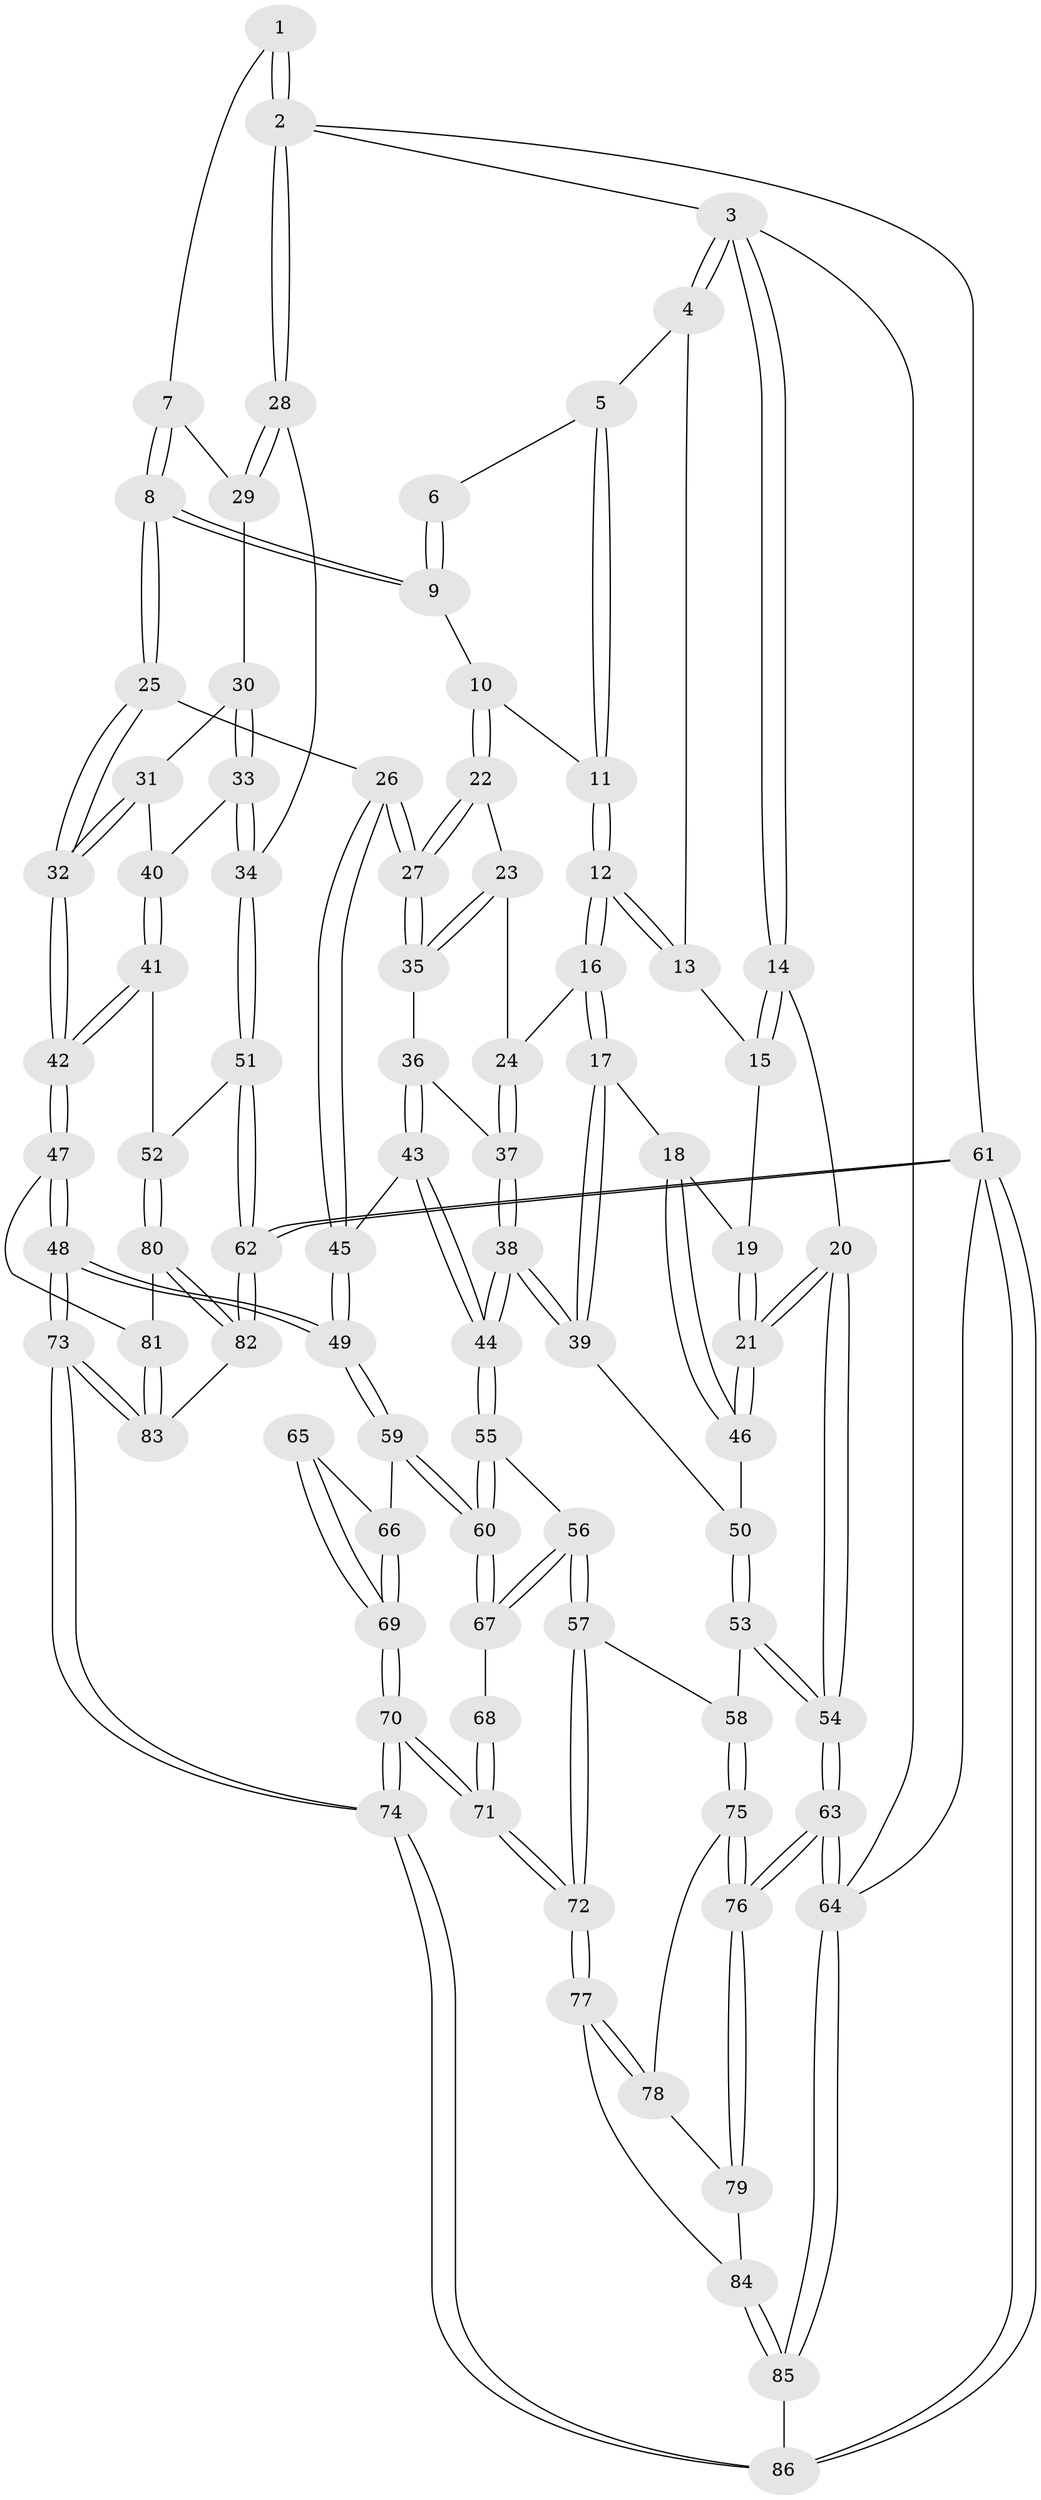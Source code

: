 // Generated by graph-tools (version 1.1) at 2025/27/03/09/25 03:27:14]
// undirected, 86 vertices, 212 edges
graph export_dot {
graph [start="1"]
  node [color=gray90,style=filled];
  1 [pos="+0.9646043448716652+0"];
  2 [pos="+1+0"];
  3 [pos="+0+0"];
  4 [pos="+0.29110675121321566+0"];
  5 [pos="+0.3534308143115391+0"];
  6 [pos="+0.44260960798216786+0"];
  7 [pos="+0.7212438462940883+0.17548736844837406"];
  8 [pos="+0.6810313331477732+0.18623414963989973"];
  9 [pos="+0.5970516810254056+0.1606275263480807"];
  10 [pos="+0.5258717800828919+0.21139283878864074"];
  11 [pos="+0.4743044627846745+0.20919442182168133"];
  12 [pos="+0.32149160409135996+0.22467131678186153"];
  13 [pos="+0.25622596085562815+0.02012056830453154"];
  14 [pos="+0+0.04483283332815622"];
  15 [pos="+0.11156656605623645+0.14148931797993494"];
  16 [pos="+0.31764365047225956+0.24193998253357843"];
  17 [pos="+0.2378573307194689+0.35397167075242797"];
  18 [pos="+0.20874406414803873+0.3456744351320826"];
  19 [pos="+0.09273557066045916+0.22884170251689273"];
  20 [pos="+0+0.3664720557512154"];
  21 [pos="+0+0.36111055422084143"];
  22 [pos="+0.5233542723325812+0.234878727424006"];
  23 [pos="+0.4946260671375685+0.3267478424270222"];
  24 [pos="+0.40497499852044094+0.3163737872881425"];
  25 [pos="+0.6454338712780704+0.3877037595295429"];
  26 [pos="+0.6203683653209058+0.38861392327600347"];
  27 [pos="+0.6125783955767707+0.38712160664204054"];
  28 [pos="+1+0"];
  29 [pos="+0.7560469654258343+0.19819241018563036"];
  30 [pos="+0.7997388065207411+0.23425594506887"];
  31 [pos="+0.7616005561683987+0.3897428437685201"];
  32 [pos="+0.6879930550391026+0.42915190714833246"];
  33 [pos="+1+0.31331595257207073"];
  34 [pos="+1+0.3208260048440927"];
  35 [pos="+0.5185742432432248+0.38600893672662184"];
  36 [pos="+0.509347105253245+0.39563895537561"];
  37 [pos="+0.4221998698971423+0.40712802921303104"];
  38 [pos="+0.3283553178659017+0.4982210800291626"];
  39 [pos="+0.24669373855544874+0.3918285427032281"];
  40 [pos="+0.8380333134462838+0.3985109765026348"];
  41 [pos="+0.8059274896683771+0.634268698697391"];
  42 [pos="+0.7256500258515616+0.6513768173431165"];
  43 [pos="+0.5000095950012481+0.4916780458588729"];
  44 [pos="+0.3287423436902557+0.4997284948436014"];
  45 [pos="+0.5316428514128477+0.5256386581663668"];
  46 [pos="+0.005282187608209496+0.3952120325646197"];
  47 [pos="+0.7060446106570668+0.6688230282428679"];
  48 [pos="+0.6921030562005055+0.677406754252928"];
  49 [pos="+0.57695017848961+0.6237476878284477"];
  50 [pos="+0.11764709619371493+0.5062241235643229"];
  51 [pos="+1+0.5470311113569921"];
  52 [pos="+0.8854882982186562+0.6304637184084743"];
  53 [pos="+0.11086553278281962+0.5911351456700621"];
  54 [pos="+0+0.647113922508489"];
  55 [pos="+0.32568098487519787+0.5378990136464329"];
  56 [pos="+0.29421447584676735+0.6101975620936692"];
  57 [pos="+0.28036391570936176+0.6230257680029152"];
  58 [pos="+0.19416177640593757+0.6451183733858106"];
  59 [pos="+0.5726486407272554+0.6240256403224252"];
  60 [pos="+0.5682179825424636+0.622767324126555"];
  61 [pos="+1+1"];
  62 [pos="+1+1"];
  63 [pos="+0+1"];
  64 [pos="+0+1"];
  65 [pos="+0.3950803183026882+0.6717321965564678"];
  66 [pos="+0.497710489410963+0.6597949325043536"];
  67 [pos="+0.3408440801428674+0.6357100737401781"];
  68 [pos="+0.3862877477269218+0.6659905086673543"];
  69 [pos="+0.42658920910631337+0.7462895504804805"];
  70 [pos="+0.4229671264713019+0.8980059202057422"];
  71 [pos="+0.3613911292293697+0.8739894967888078"];
  72 [pos="+0.3564845160028392+0.8720943851287218"];
  73 [pos="+0.57731258681811+0.9669200658647911"];
  74 [pos="+0.5561139562024154+0.9954791826446412"];
  75 [pos="+0.1781320680676816+0.6889634568938776"];
  76 [pos="+0+0.8881287437505712"];
  77 [pos="+0.32057315166339245+0.8748676826723357"];
  78 [pos="+0.19393490269976743+0.7439632993048833"];
  79 [pos="+0.16651446744324286+0.8427749747259965"];
  80 [pos="+0.9382905149713017+0.8508241178255983"];
  81 [pos="+0.8384292745302765+0.8221606286444435"];
  82 [pos="+1+0.9507037297698254"];
  83 [pos="+0.8506982820358614+0.9242875145727297"];
  84 [pos="+0.28829849870248975+0.8854389592066332"];
  85 [pos="+0+1"];
  86 [pos="+0.5574193843753753+1"];
  1 -- 2;
  1 -- 2;
  1 -- 7;
  2 -- 3;
  2 -- 28;
  2 -- 28;
  2 -- 61;
  3 -- 4;
  3 -- 4;
  3 -- 14;
  3 -- 14;
  3 -- 64;
  4 -- 5;
  4 -- 13;
  5 -- 6;
  5 -- 11;
  5 -- 11;
  6 -- 9;
  6 -- 9;
  7 -- 8;
  7 -- 8;
  7 -- 29;
  8 -- 9;
  8 -- 9;
  8 -- 25;
  8 -- 25;
  9 -- 10;
  10 -- 11;
  10 -- 22;
  10 -- 22;
  11 -- 12;
  11 -- 12;
  12 -- 13;
  12 -- 13;
  12 -- 16;
  12 -- 16;
  13 -- 15;
  14 -- 15;
  14 -- 15;
  14 -- 20;
  15 -- 19;
  16 -- 17;
  16 -- 17;
  16 -- 24;
  17 -- 18;
  17 -- 39;
  17 -- 39;
  18 -- 19;
  18 -- 46;
  18 -- 46;
  19 -- 21;
  19 -- 21;
  20 -- 21;
  20 -- 21;
  20 -- 54;
  20 -- 54;
  21 -- 46;
  21 -- 46;
  22 -- 23;
  22 -- 27;
  22 -- 27;
  23 -- 24;
  23 -- 35;
  23 -- 35;
  24 -- 37;
  24 -- 37;
  25 -- 26;
  25 -- 32;
  25 -- 32;
  26 -- 27;
  26 -- 27;
  26 -- 45;
  26 -- 45;
  27 -- 35;
  27 -- 35;
  28 -- 29;
  28 -- 29;
  28 -- 34;
  29 -- 30;
  30 -- 31;
  30 -- 33;
  30 -- 33;
  31 -- 32;
  31 -- 32;
  31 -- 40;
  32 -- 42;
  32 -- 42;
  33 -- 34;
  33 -- 34;
  33 -- 40;
  34 -- 51;
  34 -- 51;
  35 -- 36;
  36 -- 37;
  36 -- 43;
  36 -- 43;
  37 -- 38;
  37 -- 38;
  38 -- 39;
  38 -- 39;
  38 -- 44;
  38 -- 44;
  39 -- 50;
  40 -- 41;
  40 -- 41;
  41 -- 42;
  41 -- 42;
  41 -- 52;
  42 -- 47;
  42 -- 47;
  43 -- 44;
  43 -- 44;
  43 -- 45;
  44 -- 55;
  44 -- 55;
  45 -- 49;
  45 -- 49;
  46 -- 50;
  47 -- 48;
  47 -- 48;
  47 -- 81;
  48 -- 49;
  48 -- 49;
  48 -- 73;
  48 -- 73;
  49 -- 59;
  49 -- 59;
  50 -- 53;
  50 -- 53;
  51 -- 52;
  51 -- 62;
  51 -- 62;
  52 -- 80;
  52 -- 80;
  53 -- 54;
  53 -- 54;
  53 -- 58;
  54 -- 63;
  54 -- 63;
  55 -- 56;
  55 -- 60;
  55 -- 60;
  56 -- 57;
  56 -- 57;
  56 -- 67;
  56 -- 67;
  57 -- 58;
  57 -- 72;
  57 -- 72;
  58 -- 75;
  58 -- 75;
  59 -- 60;
  59 -- 60;
  59 -- 66;
  60 -- 67;
  60 -- 67;
  61 -- 62;
  61 -- 62;
  61 -- 86;
  61 -- 86;
  61 -- 64;
  62 -- 82;
  62 -- 82;
  63 -- 64;
  63 -- 64;
  63 -- 76;
  63 -- 76;
  64 -- 85;
  64 -- 85;
  65 -- 66;
  65 -- 69;
  65 -- 69;
  66 -- 69;
  66 -- 69;
  67 -- 68;
  68 -- 71;
  68 -- 71;
  69 -- 70;
  69 -- 70;
  70 -- 71;
  70 -- 71;
  70 -- 74;
  70 -- 74;
  71 -- 72;
  71 -- 72;
  72 -- 77;
  72 -- 77;
  73 -- 74;
  73 -- 74;
  73 -- 83;
  73 -- 83;
  74 -- 86;
  74 -- 86;
  75 -- 76;
  75 -- 76;
  75 -- 78;
  76 -- 79;
  76 -- 79;
  77 -- 78;
  77 -- 78;
  77 -- 84;
  78 -- 79;
  79 -- 84;
  80 -- 81;
  80 -- 82;
  80 -- 82;
  81 -- 83;
  81 -- 83;
  82 -- 83;
  84 -- 85;
  84 -- 85;
  85 -- 86;
}
